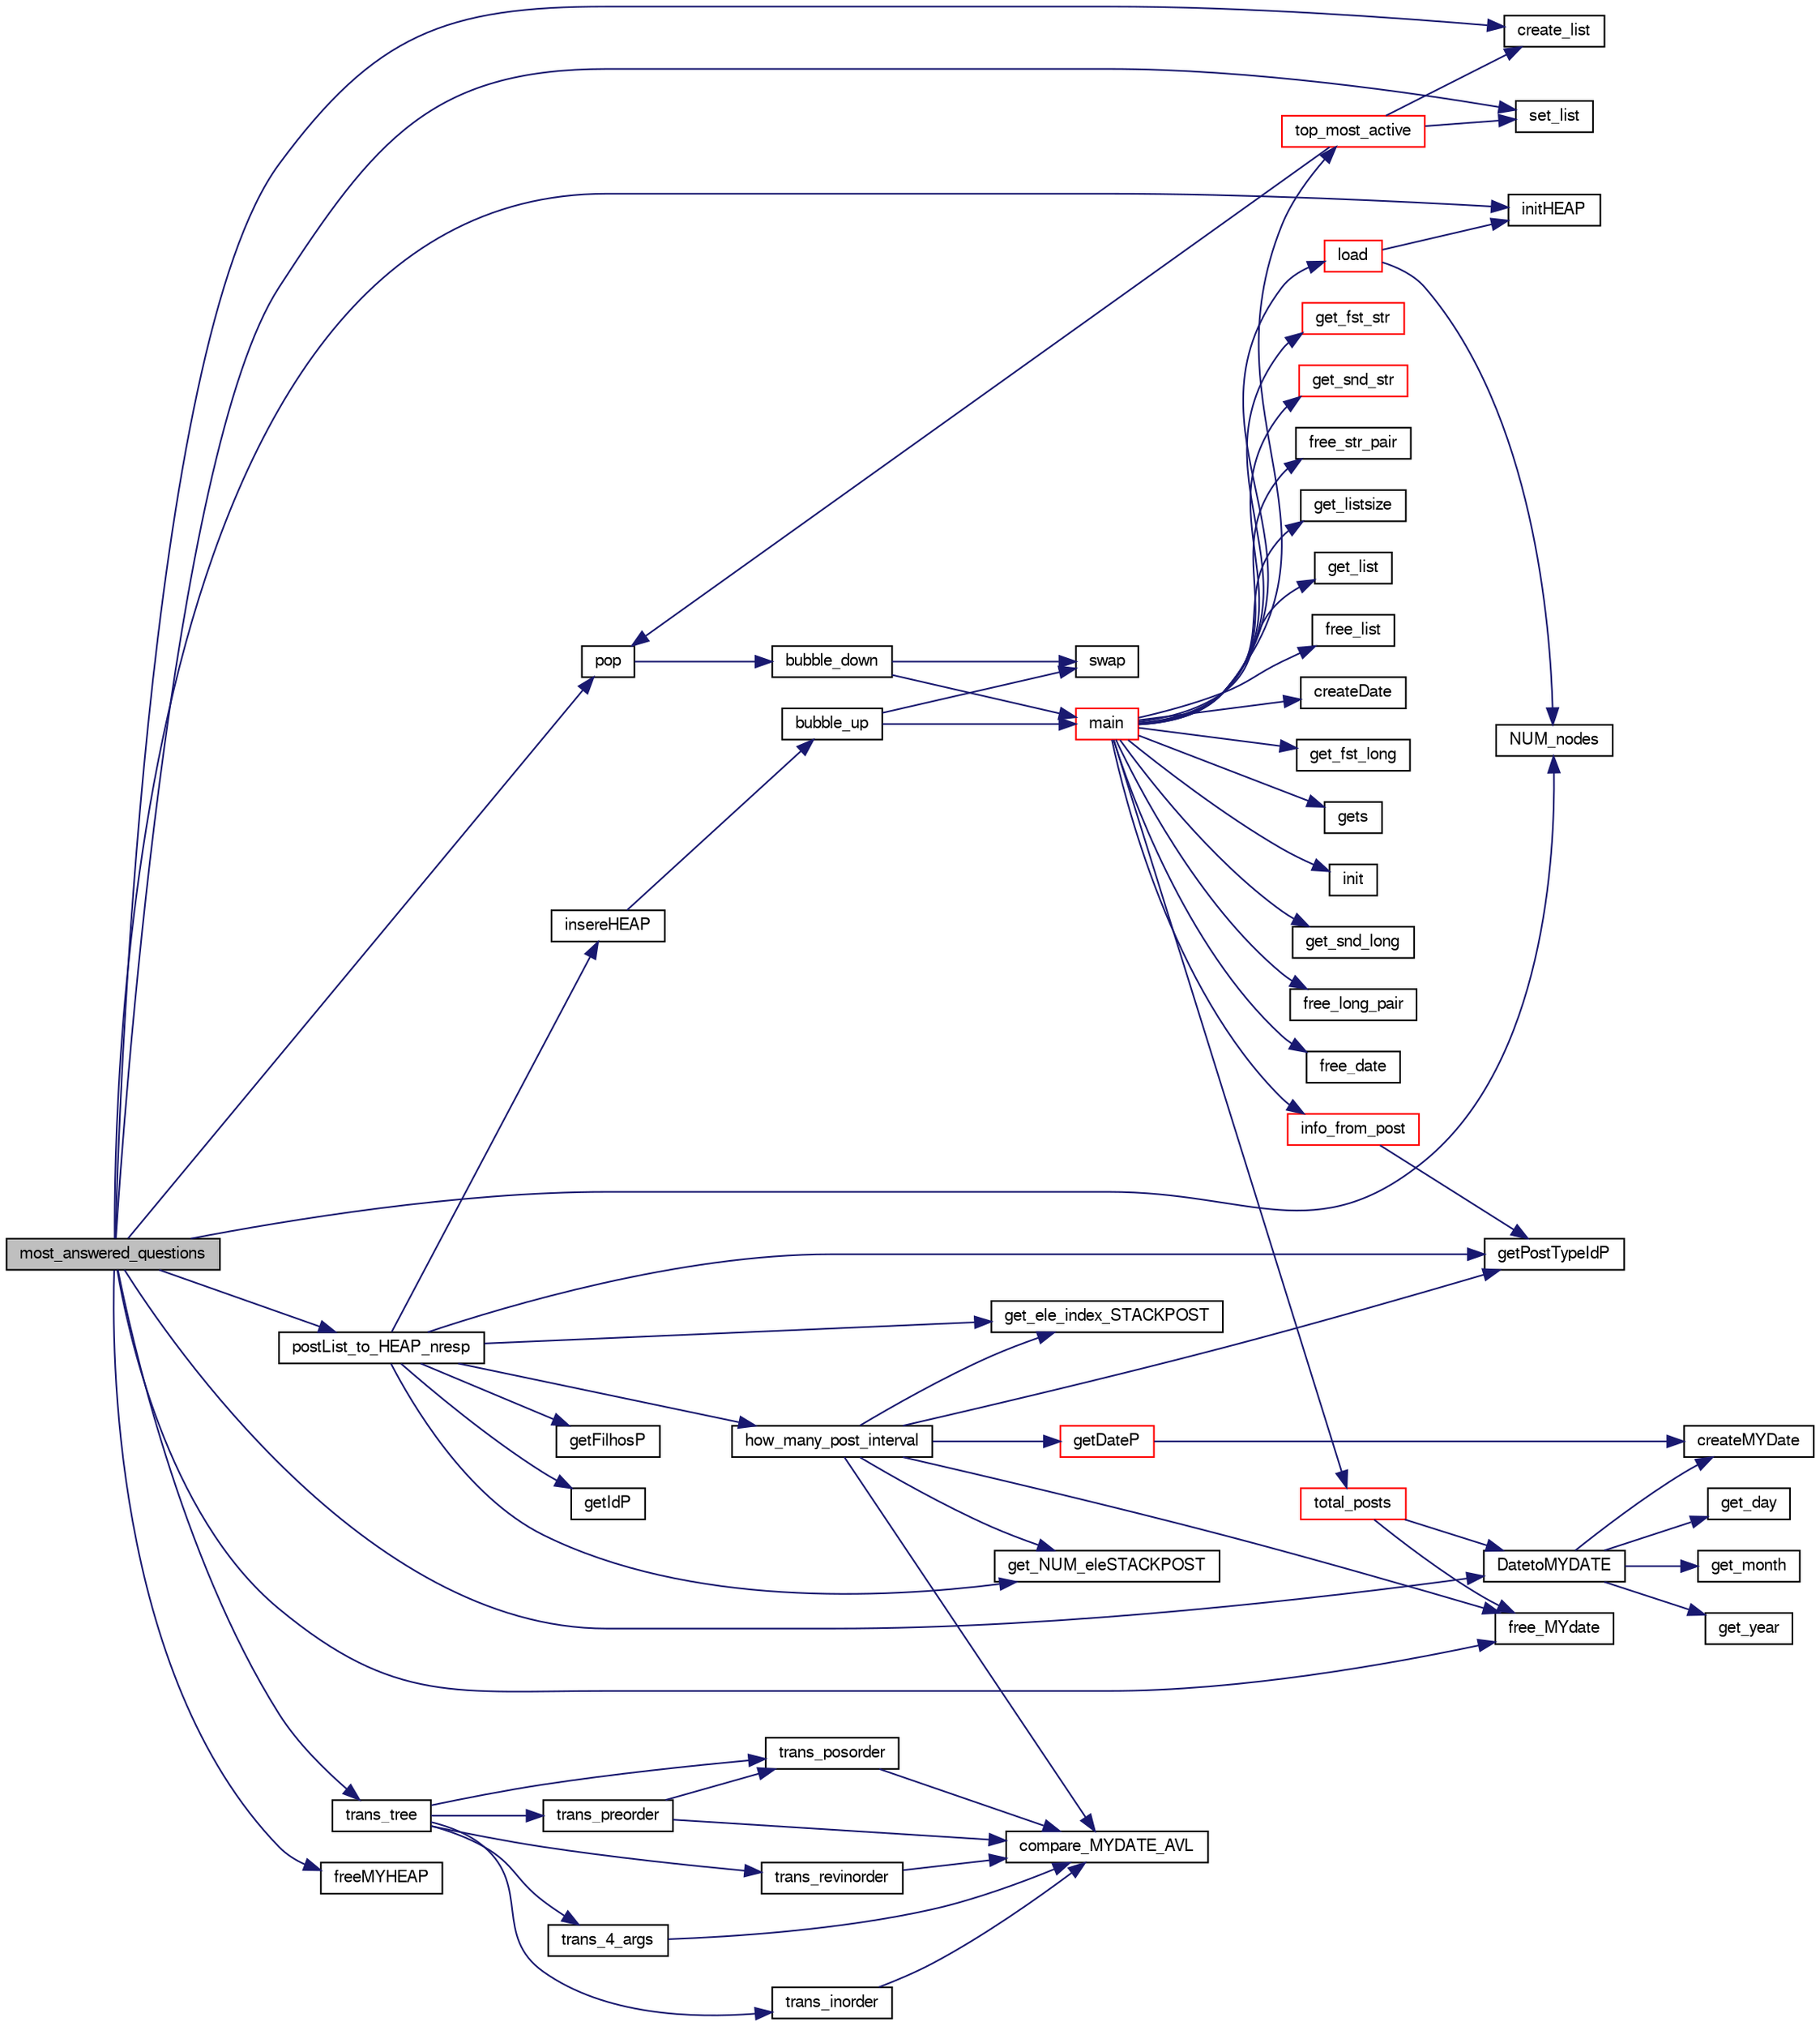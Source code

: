 digraph "most_answered_questions"
{
  edge [fontname="FreeSans",fontsize="10",labelfontname="FreeSans",labelfontsize="10"];
  node [fontname="FreeSans",fontsize="10",shape=record];
  rankdir="LR";
  Node1 [label="most_answered_questions",height=0.2,width=0.4,color="black", fillcolor="grey75", style="filled", fontcolor="black"];
  Node1 -> Node2 [color="midnightblue",fontsize="10",style="solid",fontname="FreeSans"];
  Node2 [label="create_list",height=0.2,width=0.4,color="black", fillcolor="white", style="filled",URL="$list_8c.html#ac493f609072d58e2fedebea0e970cccf"];
  Node1 -> Node3 [color="midnightblue",fontsize="10",style="solid",fontname="FreeSans"];
  Node3 [label="DatetoMYDATE",height=0.2,width=0.4,color="black", fillcolor="white", style="filled",URL="$mydate_8c.html#a026247438e635013c58dacae63da8bd1",tooltip="Função converte um Date para MYDATE. "];
  Node3 -> Node4 [color="midnightblue",fontsize="10",style="solid",fontname="FreeSans"];
  Node4 [label="get_day",height=0.2,width=0.4,color="black", fillcolor="white", style="filled",URL="$date_8c.html#abbaf6881ba9c620dcc8d6d5de803d912"];
  Node3 -> Node5 [color="midnightblue",fontsize="10",style="solid",fontname="FreeSans"];
  Node5 [label="get_month",height=0.2,width=0.4,color="black", fillcolor="white", style="filled",URL="$date_8c.html#a9ebbba4814427fa4306bfe927a50bdde"];
  Node3 -> Node6 [color="midnightblue",fontsize="10",style="solid",fontname="FreeSans"];
  Node6 [label="get_year",height=0.2,width=0.4,color="black", fillcolor="white", style="filled",URL="$date_8c.html#a36bb144d3338c7a687a9cd675def2f73"];
  Node3 -> Node7 [color="midnightblue",fontsize="10",style="solid",fontname="FreeSans"];
  Node7 [label="createMYDate",height=0.2,width=0.4,color="black", fillcolor="white", style="filled",URL="$mydate_8c.html#a641c1c8236312a67f3e78d5d7ad3e4cd",tooltip="Função inicializa a estrutura de data. "];
  Node1 -> Node8 [color="midnightblue",fontsize="10",style="solid",fontname="FreeSans"];
  Node8 [label="free_MYdate",height=0.2,width=0.4,color="black", fillcolor="white", style="filled",URL="$mydate_8c.html#a47a8a92914dfb1a80155143103d3183c",tooltip="Função liberta a memória da data. "];
  Node1 -> Node9 [color="midnightblue",fontsize="10",style="solid",fontname="FreeSans"];
  Node9 [label="freeMYHEAP",height=0.2,width=0.4,color="black", fillcolor="white", style="filled",URL="$myheap_8c.html#a0e9b13e1d0eef7dce097fd3c04787661",tooltip="Função dá free à heap. "];
  Node1 -> Node10 [color="midnightblue",fontsize="10",style="solid",fontname="FreeSans"];
  Node10 [label="initHEAP",height=0.2,width=0.4,color="black", fillcolor="white", style="filled",URL="$myheap_8c.html#a44845a1b3aac4d334bca3c2755ff05a8",tooltip="Função que inicializa um heap. "];
  Node1 -> Node11 [color="midnightblue",fontsize="10",style="solid",fontname="FreeSans"];
  Node11 [label="NUM_nodes",height=0.2,width=0.4,color="black", fillcolor="white", style="filled",URL="$mytree_8c.html#a990de629e1b49240c87e7792b2b801ba",tooltip="Função que devolve o número de nodos da árvore. "];
  Node1 -> Node12 [color="midnightblue",fontsize="10",style="solid",fontname="FreeSans"];
  Node12 [label="pop",height=0.2,width=0.4,color="black", fillcolor="white", style="filled",URL="$myheap_8c.html#a835a400b71780f44bd1e8e00afe03e25",tooltip="Função que retira um elemento na heap. "];
  Node12 -> Node13 [color="midnightblue",fontsize="10",style="solid",fontname="FreeSans"];
  Node13 [label="bubble_down",height=0.2,width=0.4,color="black", fillcolor="white", style="filled",URL="$myheap_8c.html#a8060dd960c3242b7250e5a7d730593d6",tooltip="Função que realiza as operações necessárias depois de se retirar um elemento. "];
  Node13 -> Node14 [color="midnightblue",fontsize="10",style="solid",fontname="FreeSans"];
  Node14 [label="main",height=0.2,width=0.4,color="red", fillcolor="white", style="filled",URL="$main_8c.html#ae66f6b31b5ad750f1fe042a706a4e3d4"];
  Node14 -> Node15 [color="midnightblue",fontsize="10",style="solid",fontname="FreeSans"];
  Node15 [label="gets",height=0.2,width=0.4,color="black", fillcolor="white", style="filled",URL="$main_8c.html#ad23cf6ce344e3cdbbe53eee7e9a83b5c"];
  Node14 -> Node16 [color="midnightblue",fontsize="10",style="solid",fontname="FreeSans"];
  Node16 [label="init",height=0.2,width=0.4,color="black", fillcolor="white", style="filled",URL="$interface_8c.html#aadd031ccf1ce5bbb27994ef338ca2750",tooltip="Função inicializa a estrutura da comunidade. "];
  Node14 -> Node17 [color="midnightblue",fontsize="10",style="solid",fontname="FreeSans"];
  Node17 [label="load",height=0.2,width=0.4,color="red", fillcolor="white", style="filled",URL="$interface_8c.html#a644c94e592239aa49a0cf315d69b1c64",tooltip="Função dá load aos ficheiros xml. "];
  Node17 -> Node10 [color="midnightblue",fontsize="10",style="solid",fontname="FreeSans"];
  Node17 -> Node11 [color="midnightblue",fontsize="10",style="solid",fontname="FreeSans"];
  Node14 -> Node18 [color="midnightblue",fontsize="10",style="solid",fontname="FreeSans"];
  Node18 [label="info_from_post",height=0.2,width=0.4,color="red", fillcolor="white", style="filled",URL="$interface_8c.html#ac297866fc062cda7f009927571ab55dc",tooltip="Função retorna a informacao de um post. "];
  Node18 -> Node19 [color="midnightblue",fontsize="10",style="solid",fontname="FreeSans"];
  Node19 [label="getPostTypeIdP",height=0.2,width=0.4,color="black", fillcolor="white", style="filled",URL="$mypost_8c.html#a514d82e76edef763f417b1a75d92939e",tooltip="Função que obtém o TypeId de um post. "];
  Node14 -> Node20 [color="midnightblue",fontsize="10",style="solid",fontname="FreeSans"];
  Node20 [label="get_fst_str",height=0.2,width=0.4,color="red", fillcolor="white", style="filled",URL="$pair_8c.html#a7fd7e0de9b36a881aea105f87e937b66"];
  Node14 -> Node21 [color="midnightblue",fontsize="10",style="solid",fontname="FreeSans"];
  Node21 [label="get_snd_str",height=0.2,width=0.4,color="red", fillcolor="white", style="filled",URL="$pair_8c.html#aeaab07e30eb8dc91dbd9adae4b3be6d4"];
  Node14 -> Node22 [color="midnightblue",fontsize="10",style="solid",fontname="FreeSans"];
  Node22 [label="free_str_pair",height=0.2,width=0.4,color="black", fillcolor="white", style="filled",URL="$pair_8c.html#acee0a394fd3770f7d531a56f13915aad"];
  Node14 -> Node23 [color="midnightblue",fontsize="10",style="solid",fontname="FreeSans"];
  Node23 [label="top_most_active",height=0.2,width=0.4,color="red", fillcolor="white", style="filled",URL="$interface_8c.html#aea6f8074566f0a5373ea67b3469fd4cc",tooltip="Função que calcula os N utilizadores com mais posts. "];
  Node23 -> Node2 [color="midnightblue",fontsize="10",style="solid",fontname="FreeSans"];
  Node23 -> Node12 [color="midnightblue",fontsize="10",style="solid",fontname="FreeSans"];
  Node23 -> Node24 [color="midnightblue",fontsize="10",style="solid",fontname="FreeSans"];
  Node24 [label="set_list",height=0.2,width=0.4,color="black", fillcolor="white", style="filled",URL="$list_8c.html#af36db9802abd3f9f461d659c5bf08c51"];
  Node14 -> Node25 [color="midnightblue",fontsize="10",style="solid",fontname="FreeSans"];
  Node25 [label="get_listsize",height=0.2,width=0.4,color="black", fillcolor="white", style="filled",URL="$list_8c.html#a666b5a611c14e7471326bd8408b83670"];
  Node14 -> Node26 [color="midnightblue",fontsize="10",style="solid",fontname="FreeSans"];
  Node26 [label="get_list",height=0.2,width=0.4,color="black", fillcolor="white", style="filled",URL="$list_8c.html#a8bd1bfbc125c15a8fdb8047b37333438"];
  Node14 -> Node27 [color="midnightblue",fontsize="10",style="solid",fontname="FreeSans"];
  Node27 [label="free_list",height=0.2,width=0.4,color="black", fillcolor="white", style="filled",URL="$list_8c.html#a9b1c30494f0b8a4bc01710ff04b68321"];
  Node14 -> Node28 [color="midnightblue",fontsize="10",style="solid",fontname="FreeSans"];
  Node28 [label="createDate",height=0.2,width=0.4,color="black", fillcolor="white", style="filled",URL="$date_8c.html#a1b3eda1abec069a68e3734d8396b2e66"];
  Node14 -> Node29 [color="midnightblue",fontsize="10",style="solid",fontname="FreeSans"];
  Node29 [label="total_posts",height=0.2,width=0.4,color="red", fillcolor="white", style="filled",URL="$interface_8c.html#a58aee481445828846cbb908c20800265",tooltip="Função que dado um intervalo de tempo obtem o numero total de perguntas e respostas. "];
  Node29 -> Node3 [color="midnightblue",fontsize="10",style="solid",fontname="FreeSans"];
  Node29 -> Node8 [color="midnightblue",fontsize="10",style="solid",fontname="FreeSans"];
  Node14 -> Node30 [color="midnightblue",fontsize="10",style="solid",fontname="FreeSans"];
  Node30 [label="get_fst_long",height=0.2,width=0.4,color="black", fillcolor="white", style="filled",URL="$pair_8c.html#a422a2b6321647ced4032eb7132f49d9f"];
  Node14 -> Node31 [color="midnightblue",fontsize="10",style="solid",fontname="FreeSans"];
  Node31 [label="get_snd_long",height=0.2,width=0.4,color="black", fillcolor="white", style="filled",URL="$pair_8c.html#a2c060497bd3a5fa446d9aa16f152d6a8"];
  Node14 -> Node32 [color="midnightblue",fontsize="10",style="solid",fontname="FreeSans"];
  Node32 [label="free_long_pair",height=0.2,width=0.4,color="black", fillcolor="white", style="filled",URL="$pair_8c.html#a0869e7c0d21112dee6f20a6a6c6de009"];
  Node14 -> Node33 [color="midnightblue",fontsize="10",style="solid",fontname="FreeSans"];
  Node33 [label="free_date",height=0.2,width=0.4,color="black", fillcolor="white", style="filled",URL="$date_8c.html#a2428331a018772af26d6691fb9c1166c"];
  Node13 -> Node34 [color="midnightblue",fontsize="10",style="solid",fontname="FreeSans"];
  Node34 [label="swap",height=0.2,width=0.4,color="black", fillcolor="white", style="filled",URL="$myheap_8c.html#a3f088393e484064f4b66e9d0c4413dd3",tooltip="Função troca 2 elementos no array. "];
  Node1 -> Node35 [color="midnightblue",fontsize="10",style="solid",fontname="FreeSans"];
  Node35 [label="postList_to_HEAP_nresp",height=0.2,width=0.4,color="black", fillcolor="white", style="filled",URL="$interface_8c.html#ae434a780bfd43f9d1b3a667b615fef31",tooltip="Função auxiliar que adiciona a informação da data de um nodo STACKPOST numa heap para perguntas com m..."];
  Node35 -> Node36 [color="midnightblue",fontsize="10",style="solid",fontname="FreeSans"];
  Node36 [label="get_ele_index_STACKPOST",height=0.2,width=0.4,color="black", fillcolor="white", style="filled",URL="$mypost_8c.html#ab5f84eeb5ef5145c0058f17b63ff41ae",tooltip="Função que devolve o elemento na posição dada. "];
  Node35 -> Node37 [color="midnightblue",fontsize="10",style="solid",fontname="FreeSans"];
  Node37 [label="get_NUM_eleSTACKPOST",height=0.2,width=0.4,color="black", fillcolor="white", style="filled",URL="$mypost_8c.html#a4dab09684a9c81a3b6cf73c12fbc9978",tooltip="Função que calcula o número de elementos de uma stackpost. "];
  Node35 -> Node38 [color="midnightblue",fontsize="10",style="solid",fontname="FreeSans"];
  Node38 [label="getFilhosP",height=0.2,width=0.4,color="black", fillcolor="white", style="filled",URL="$mypost_8c.html#adb8f601b62230e5fc982a65362a202e1",tooltip="Função que obtém os filhos de um post. "];
  Node35 -> Node39 [color="midnightblue",fontsize="10",style="solid",fontname="FreeSans"];
  Node39 [label="getIdP",height=0.2,width=0.4,color="black", fillcolor="white", style="filled",URL="$mypost_8c.html#afa0a87d0e3edc6a72af78a5dca815fd3",tooltip="Função que obtém o Id de um post. "];
  Node35 -> Node19 [color="midnightblue",fontsize="10",style="solid",fontname="FreeSans"];
  Node35 -> Node40 [color="midnightblue",fontsize="10",style="solid",fontname="FreeSans"];
  Node40 [label="how_many_post_interval",height=0.2,width=0.4,color="black", fillcolor="white", style="filled",URL="$interface_8c.html#a727f231154dce94f9a04975c85c94a9d",tooltip="Função auxiliar que conta o número de post num intervalo. "];
  Node40 -> Node41 [color="midnightblue",fontsize="10",style="solid",fontname="FreeSans"];
  Node41 [label="compare_MYDATE_AVL",height=0.2,width=0.4,color="black", fillcolor="white", style="filled",URL="$mydate_8c.html#ae95826e93f0d924a0a1fc74eec38219e",tooltip="Função compara duas datas para árvores. "];
  Node40 -> Node8 [color="midnightblue",fontsize="10",style="solid",fontname="FreeSans"];
  Node40 -> Node36 [color="midnightblue",fontsize="10",style="solid",fontname="FreeSans"];
  Node40 -> Node37 [color="midnightblue",fontsize="10",style="solid",fontname="FreeSans"];
  Node40 -> Node42 [color="midnightblue",fontsize="10",style="solid",fontname="FreeSans"];
  Node42 [label="getDateP",height=0.2,width=0.4,color="red", fillcolor="white", style="filled",URL="$mypost_8c.html#adf9b3f45c7d3d9aba8e882521cc22a4d",tooltip="Função que obtém a data de criação de um post. "];
  Node42 -> Node7 [color="midnightblue",fontsize="10",style="solid",fontname="FreeSans"];
  Node40 -> Node19 [color="midnightblue",fontsize="10",style="solid",fontname="FreeSans"];
  Node35 -> Node43 [color="midnightblue",fontsize="10",style="solid",fontname="FreeSans"];
  Node43 [label="insereHEAP",height=0.2,width=0.4,color="black", fillcolor="white", style="filled",URL="$myheap_8c.html#a844070e8301ff20531948818379ca7f9",tooltip="Função que insere um novo elemento na heap. "];
  Node43 -> Node44 [color="midnightblue",fontsize="10",style="solid",fontname="FreeSans"];
  Node44 [label="bubble_up",height=0.2,width=0.4,color="black", fillcolor="white", style="filled",URL="$myheap_8c.html#ace1f2a5d5bc48b367d1fd893827ec140",tooltip="Função que coloca o último elemento adicionado na sua posição correta. "];
  Node44 -> Node14 [color="midnightblue",fontsize="10",style="solid",fontname="FreeSans"];
  Node44 -> Node34 [color="midnightblue",fontsize="10",style="solid",fontname="FreeSans"];
  Node1 -> Node24 [color="midnightblue",fontsize="10",style="solid",fontname="FreeSans"];
  Node1 -> Node45 [color="midnightblue",fontsize="10",style="solid",fontname="FreeSans"];
  Node45 [label="trans_tree",height=0.2,width=0.4,color="black", fillcolor="white", style="filled",URL="$mytree_8c.html#a9d0871bbacbe65cc58088b7ac191e934",tooltip="Função que faz uma travessia na árvore. "];
  Node45 -> Node46 [color="midnightblue",fontsize="10",style="solid",fontname="FreeSans"];
  Node46 [label="trans_posorder",height=0.2,width=0.4,color="black", fillcolor="white", style="filled",URL="$mytree_8c.html#a9ff0e899b58bfa7f6c02734dda523426",tooltip="Função que faz uma travessia postorder na árvore. "];
  Node46 -> Node41 [color="midnightblue",fontsize="10",style="solid",fontname="FreeSans"];
  Node45 -> Node47 [color="midnightblue",fontsize="10",style="solid",fontname="FreeSans"];
  Node47 [label="trans_inorder",height=0.2,width=0.4,color="black", fillcolor="white", style="filled",URL="$mytree_8c.html#a5b8f2651a399c15feba25a2adc4d6445",tooltip="Função que faz uma travessia inorder na árvore. "];
  Node47 -> Node41 [color="midnightblue",fontsize="10",style="solid",fontname="FreeSans"];
  Node45 -> Node48 [color="midnightblue",fontsize="10",style="solid",fontname="FreeSans"];
  Node48 [label="trans_preorder",height=0.2,width=0.4,color="black", fillcolor="white", style="filled",URL="$mytree_8c.html#ac9925c062551284368596eccfa091c2f",tooltip="Função que faz uma travessia preorder na árvore. "];
  Node48 -> Node46 [color="midnightblue",fontsize="10",style="solid",fontname="FreeSans"];
  Node48 -> Node41 [color="midnightblue",fontsize="10",style="solid",fontname="FreeSans"];
  Node45 -> Node49 [color="midnightblue",fontsize="10",style="solid",fontname="FreeSans"];
  Node49 [label="trans_revinorder",height=0.2,width=0.4,color="black", fillcolor="white", style="filled",URL="$mytree_8c.html#a8cbfc3bbde1070c9424f78c32e23ed54",tooltip="Função que faz uma travessia revinorder na árvore. "];
  Node49 -> Node41 [color="midnightblue",fontsize="10",style="solid",fontname="FreeSans"];
  Node45 -> Node50 [color="midnightblue",fontsize="10",style="solid",fontname="FreeSans"];
  Node50 [label="trans_4_args",height=0.2,width=0.4,color="black", fillcolor="white", style="filled",URL="$mytree_8c.html#a156aa0178f6500776a444fde74925451",tooltip="Função que faz uma travessia na árvore com 4 argumentos. "];
  Node50 -> Node41 [color="midnightblue",fontsize="10",style="solid",fontname="FreeSans"];
}
